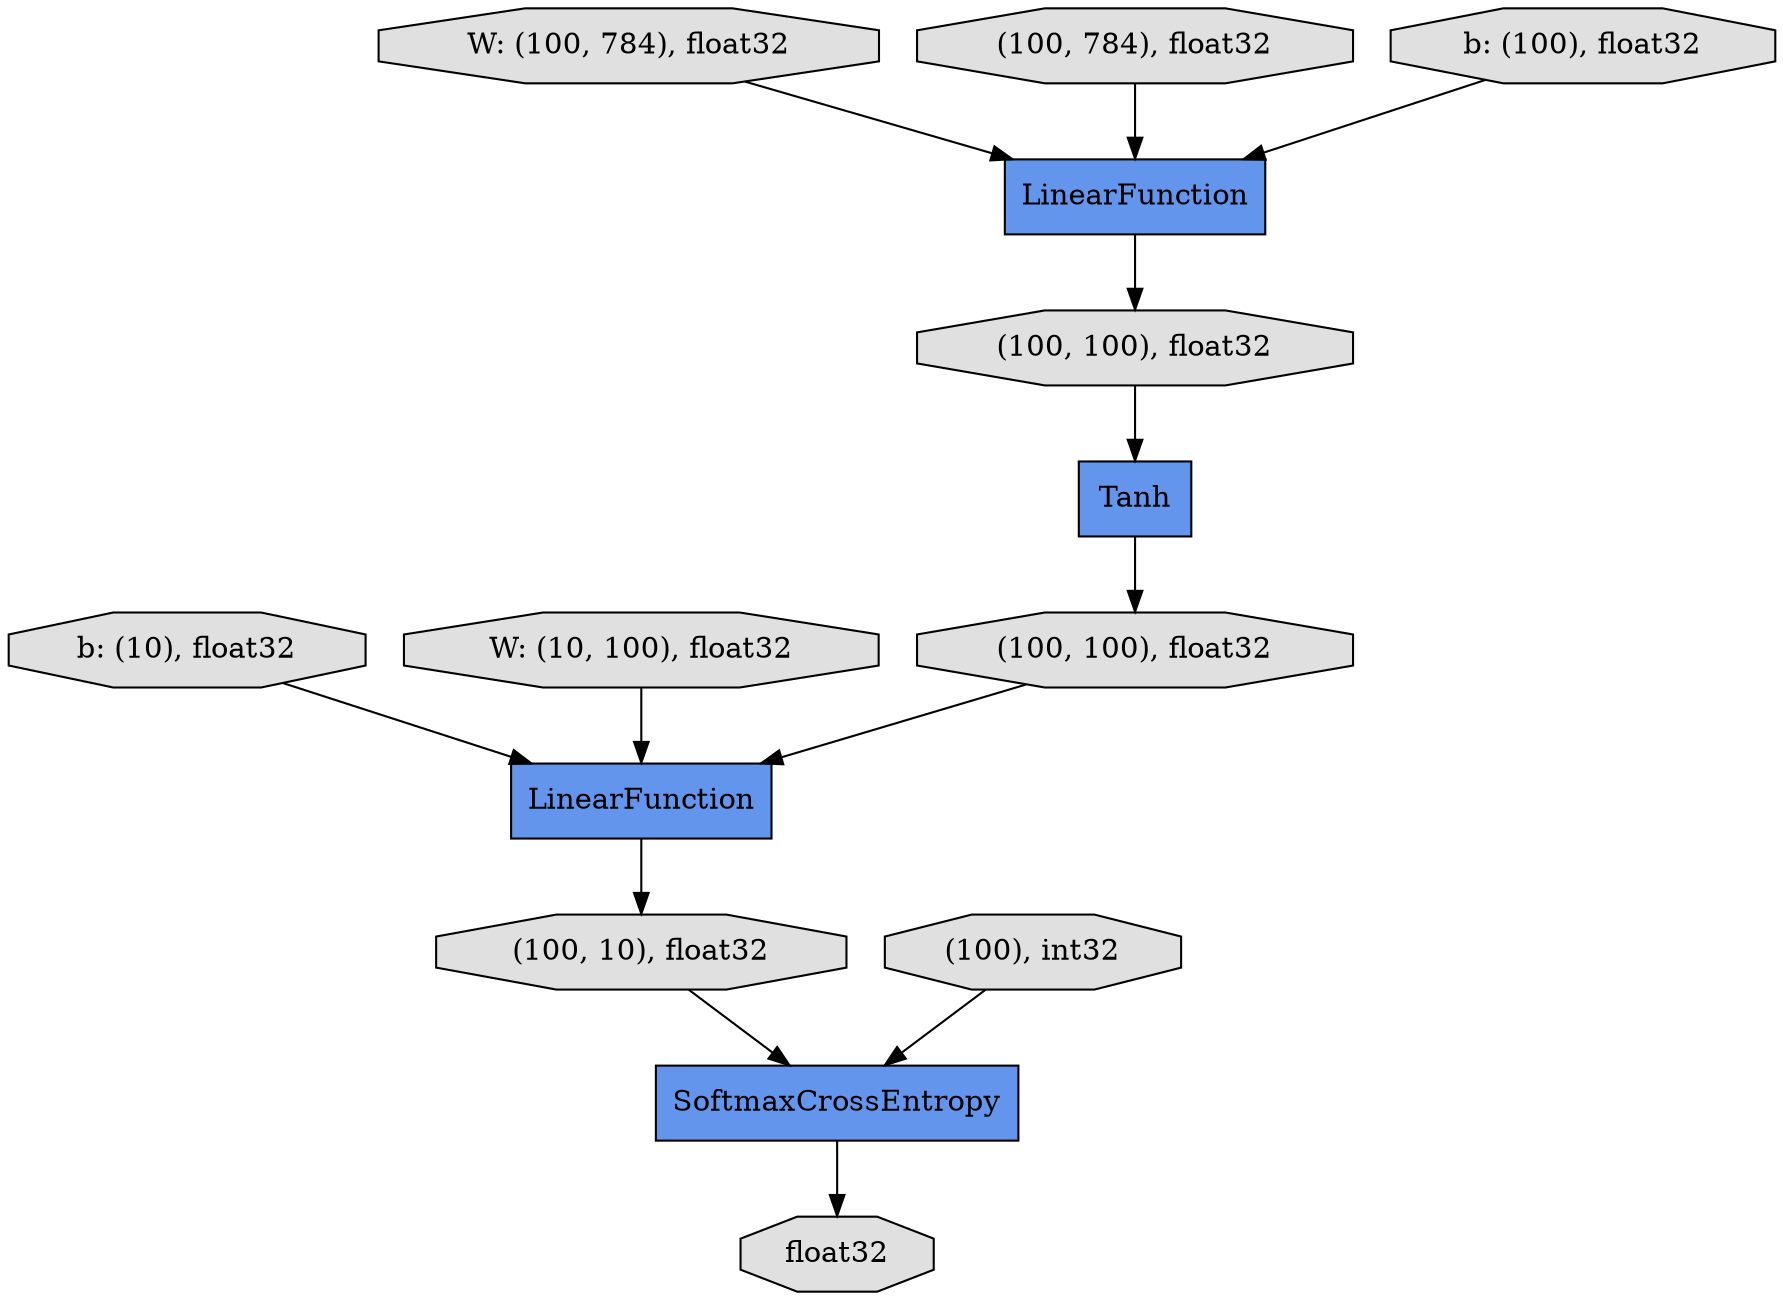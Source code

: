 digraph graphname{rankdir=TB;5084630040 [label="b: (10), float32",fillcolor="#E0E0E0",shape="octagon",style="filled"];5107129368 [label="W: (100, 784), float32",fillcolor="#E0E0E0",shape="octagon",style="filled"];5107088464 [label="W: (10, 100), float32",fillcolor="#E0E0E0",shape="octagon",style="filled"];5084784232 [label="Tanh",fillcolor="#6495ED",shape="record",style="filled"];5085326976 [label="(100, 784), float32",fillcolor="#E0E0E0",shape="octagon",style="filled"];5084989592 [label="(100, 100), float32",fillcolor="#E0E0E0",shape="octagon",style="filled"];5084991160 [label="(100, 10), float32",fillcolor="#E0E0E0",shape="octagon",style="filled"];5106032824 [label="b: (100), float32",fillcolor="#E0E0E0",shape="octagon",style="filled"];5072734528 [label="float32",fillcolor="#E0E0E0",shape="octagon",style="filled"];5066423656 [label="LinearFunction",fillcolor="#6495ED",shape="record",style="filled"];5052665248 [label="SoftmaxCrossEntropy",fillcolor="#6495ED",shape="record",style="filled"];5066424272 [label="(100, 100), float32",fillcolor="#E0E0E0",shape="octagon",style="filled"];5072083936 [label="(100), int32",fillcolor="#E0E0E0",shape="octagon",style="filled"];5075092984 [label="LinearFunction",fillcolor="#6495ED",shape="record",style="filled"];5066424272 -> 5084784232;5084784232 -> 5084989592;5072083936 -> 5052665248;5084630040 -> 5066423656;5052665248 -> 5072734528;5075092984 -> 5066424272;5106032824 -> 5075092984;5084989592 -> 5066423656;5085326976 -> 5075092984;5084991160 -> 5052665248;5066423656 -> 5084991160;5107088464 -> 5066423656;5107129368 -> 5075092984;}